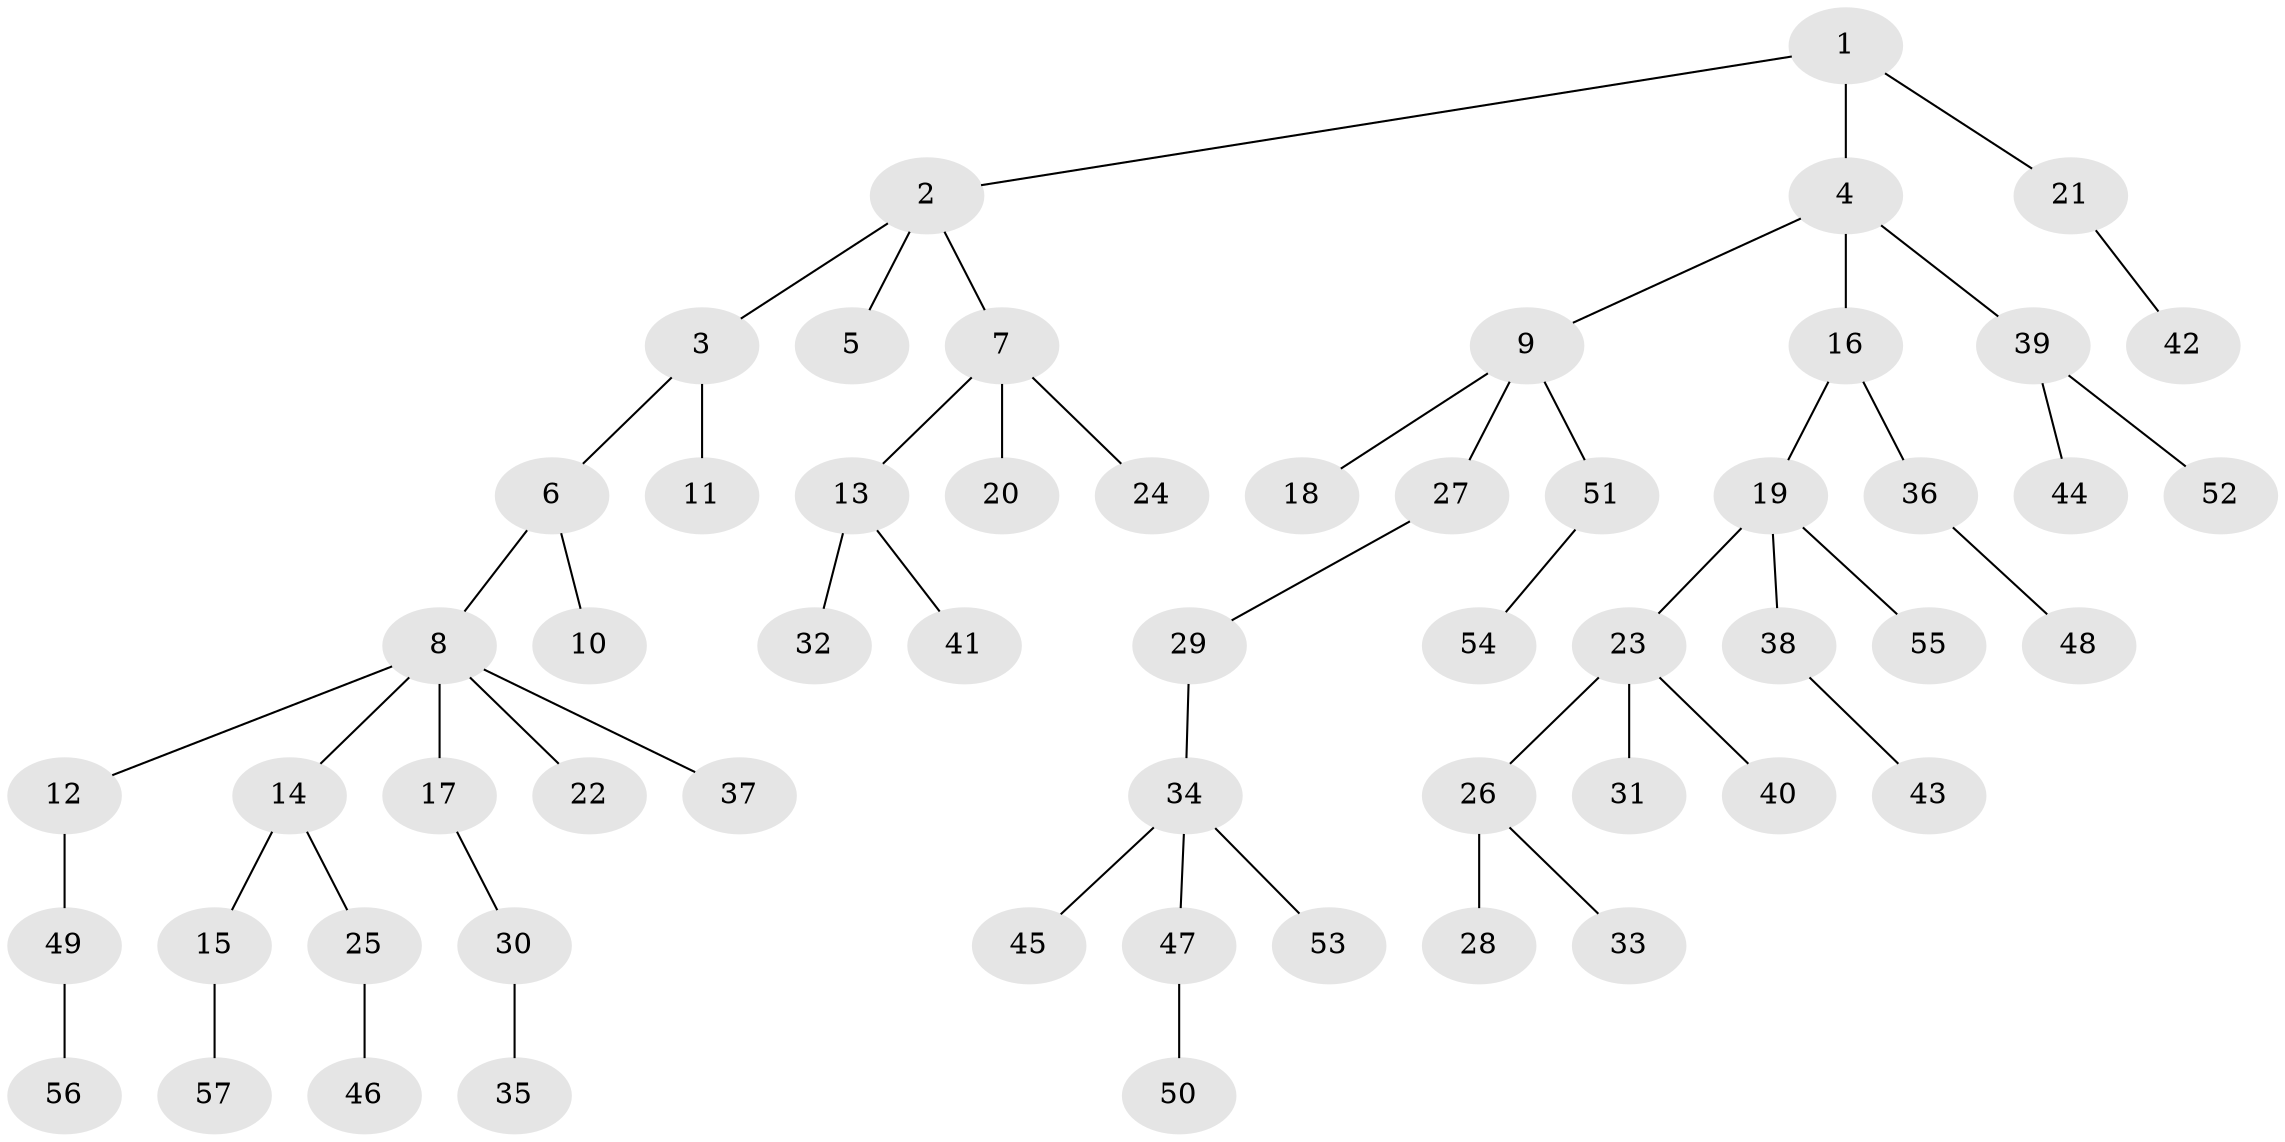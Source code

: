 // coarse degree distribution, {5: 0.02564102564102564, 4: 0.02564102564102564, 2: 0.20512820512820512, 1: 0.5384615384615384, 3: 0.15384615384615385, 6: 0.05128205128205128}
// Generated by graph-tools (version 1.1) at 2025/52/02/27/25 19:52:12]
// undirected, 57 vertices, 56 edges
graph export_dot {
graph [start="1"]
  node [color=gray90,style=filled];
  1;
  2;
  3;
  4;
  5;
  6;
  7;
  8;
  9;
  10;
  11;
  12;
  13;
  14;
  15;
  16;
  17;
  18;
  19;
  20;
  21;
  22;
  23;
  24;
  25;
  26;
  27;
  28;
  29;
  30;
  31;
  32;
  33;
  34;
  35;
  36;
  37;
  38;
  39;
  40;
  41;
  42;
  43;
  44;
  45;
  46;
  47;
  48;
  49;
  50;
  51;
  52;
  53;
  54;
  55;
  56;
  57;
  1 -- 2;
  1 -- 4;
  1 -- 21;
  2 -- 3;
  2 -- 5;
  2 -- 7;
  3 -- 6;
  3 -- 11;
  4 -- 9;
  4 -- 16;
  4 -- 39;
  6 -- 8;
  6 -- 10;
  7 -- 13;
  7 -- 20;
  7 -- 24;
  8 -- 12;
  8 -- 14;
  8 -- 17;
  8 -- 22;
  8 -- 37;
  9 -- 18;
  9 -- 27;
  9 -- 51;
  12 -- 49;
  13 -- 32;
  13 -- 41;
  14 -- 15;
  14 -- 25;
  15 -- 57;
  16 -- 19;
  16 -- 36;
  17 -- 30;
  19 -- 23;
  19 -- 38;
  19 -- 55;
  21 -- 42;
  23 -- 26;
  23 -- 31;
  23 -- 40;
  25 -- 46;
  26 -- 28;
  26 -- 33;
  27 -- 29;
  29 -- 34;
  30 -- 35;
  34 -- 45;
  34 -- 47;
  34 -- 53;
  36 -- 48;
  38 -- 43;
  39 -- 44;
  39 -- 52;
  47 -- 50;
  49 -- 56;
  51 -- 54;
}
